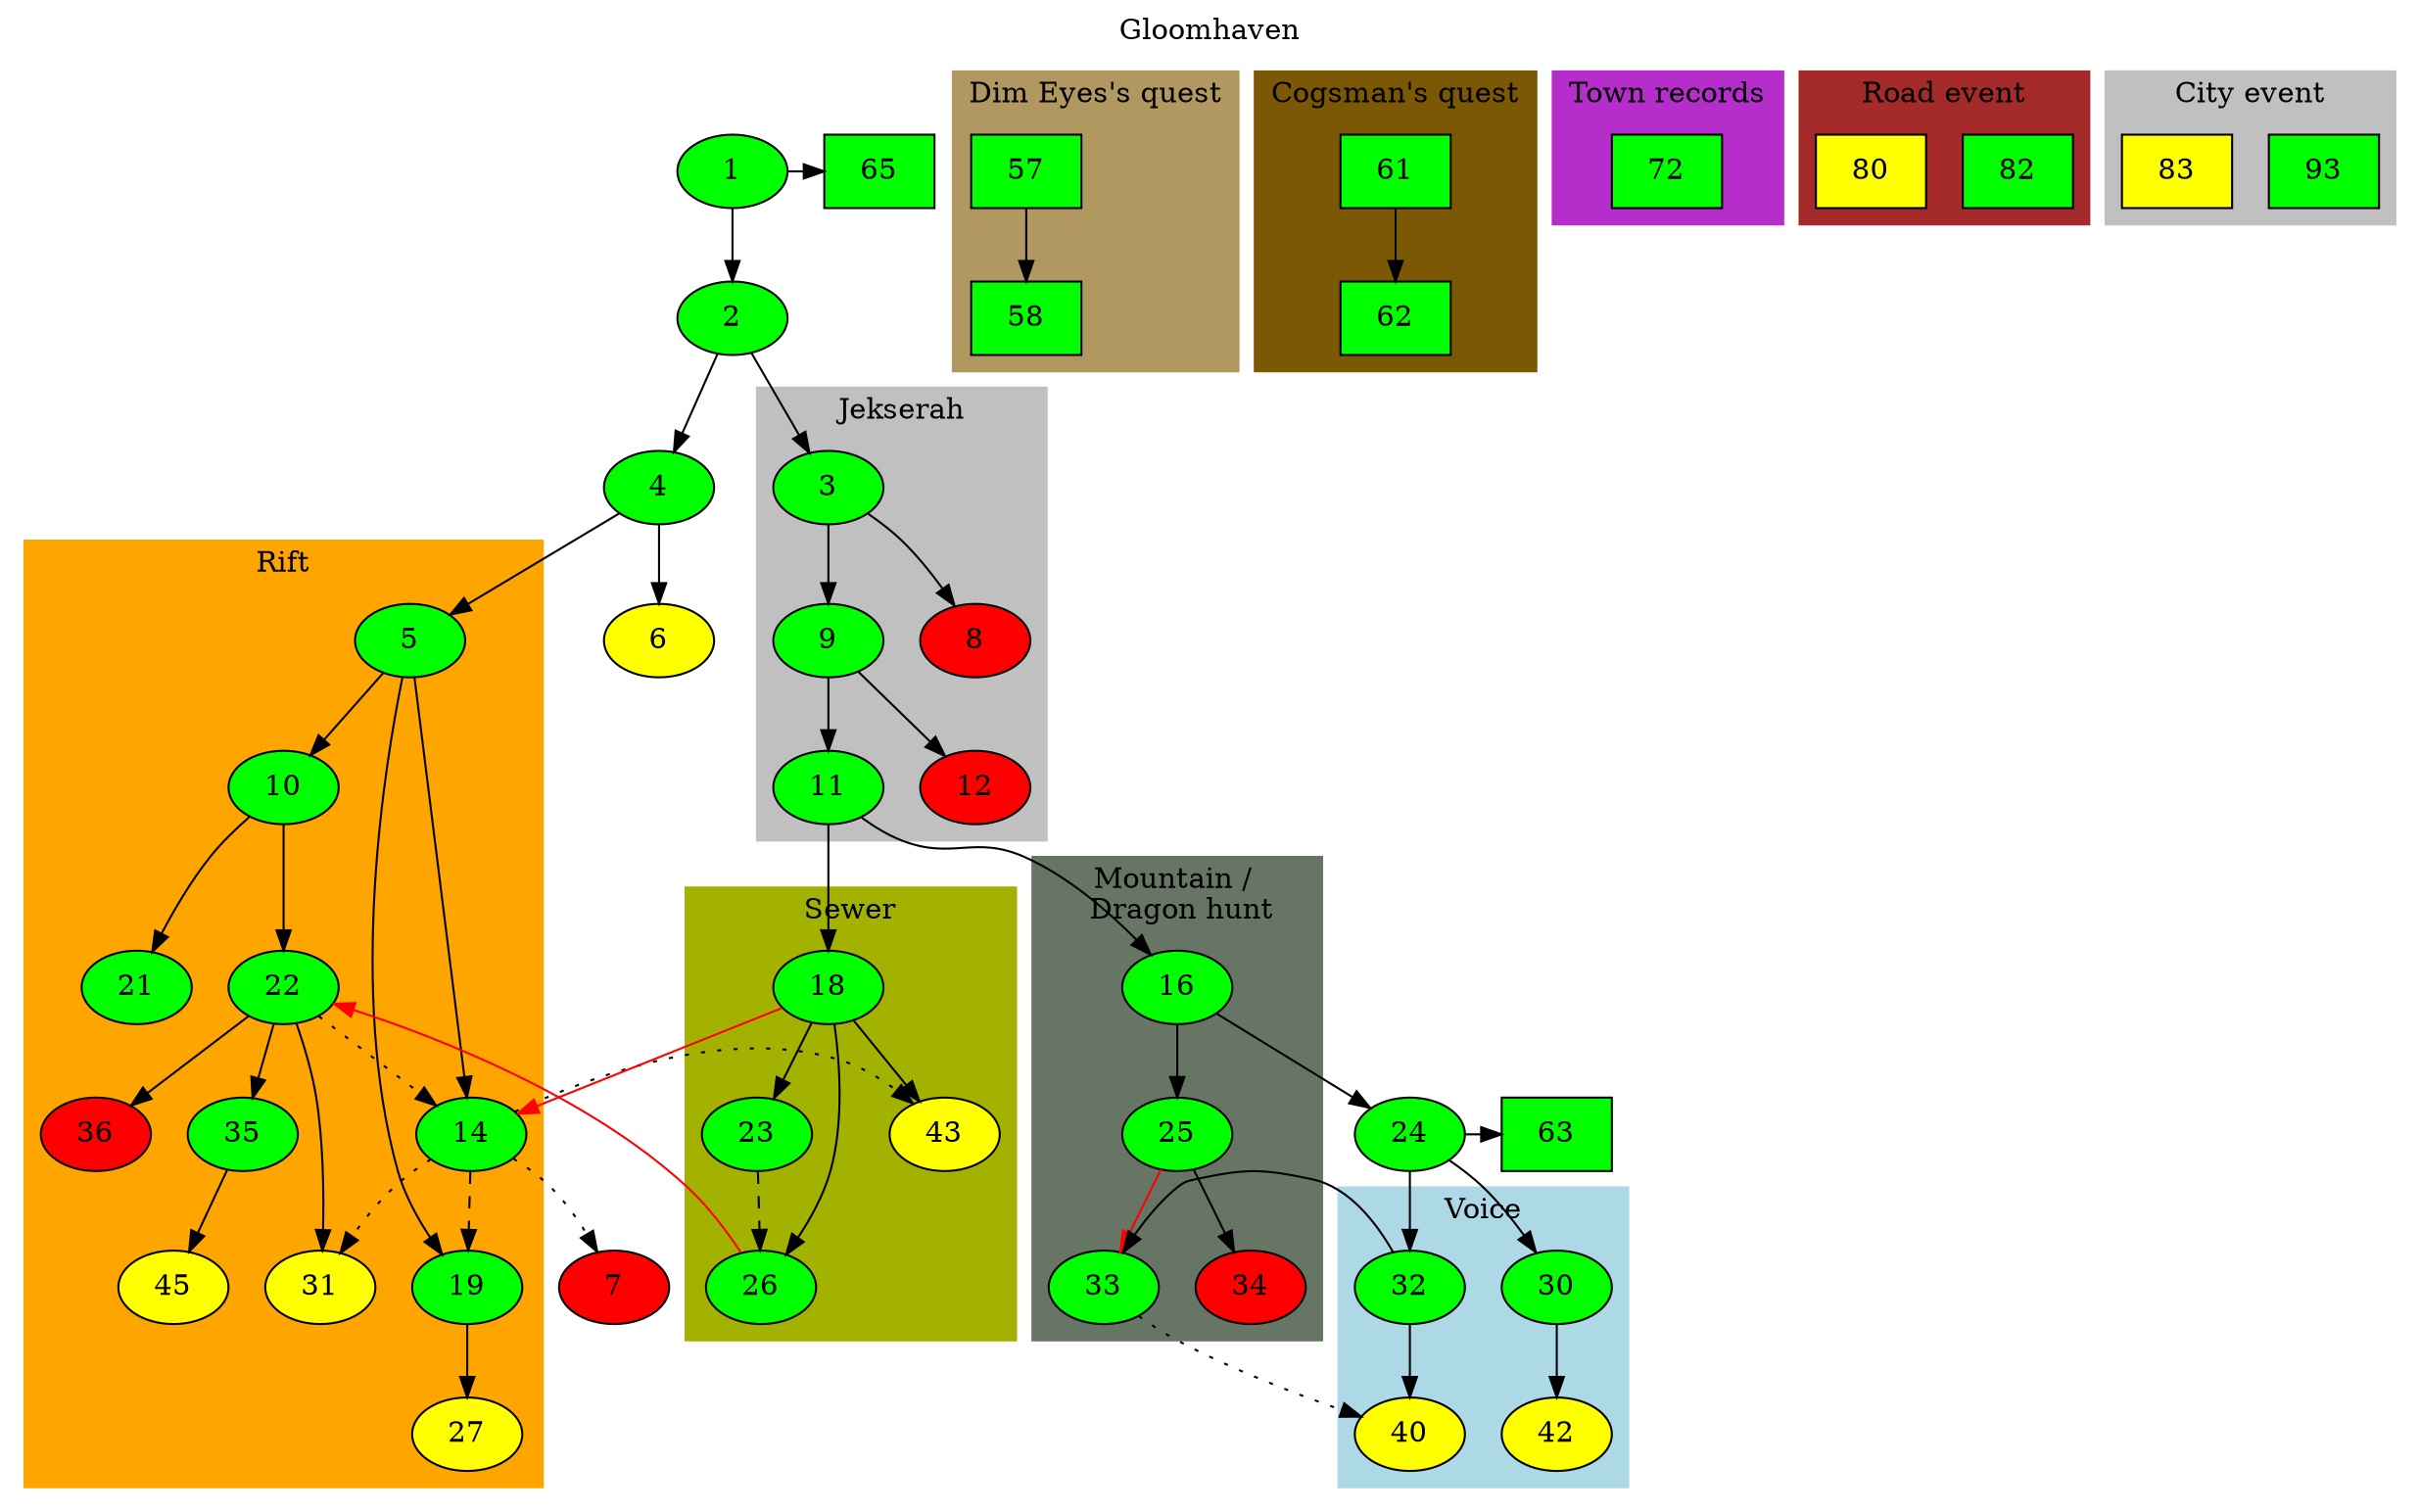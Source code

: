 digraph world {
	label="Gloomhaven";
	labelloc="top";

	# Normal, completed
	1,2,3,4,5,9,10,11,14,16,18,19,21,22,23,24,25,26,30,32,33,35 [style=filled fillcolor="green"];
	# Normal, incomplete
	6,27,31,40,42,43,45 [style=filled fillcolor="yellow"];
	# Normal, incomplete, requirements not met
	// [style=filled fillcolor="orange"];
	# Normal, uncompletable
	7,8,12,34,36 [style=filled fillcolor="red"];

	# Side, completed
	## Personal quest
	57,58,61,62 [style=filled fillcolor="green" shape=box]; 
	## Random reward
	63,65 [style=filled fillcolor="green" shape=box]; 
	{rank=same; 1 65;}
	{rank=same; 24 63;}
	# Complete
	72 [style=filled fillcolor="green" shape=box]; 

	# Road/City
	# Complete
	82,93 [style=filled fillcolor="green" shape=box]; 
	# Incomplete
	80,83 [style=filled fillcolor="yellow" shape=box]; 

	1 -> 2;
	1 -> 65;

	2 -> 3;
	2 -> 4;
	4 -> 5;
	4 -> 6;
	14 -> 7 [style="dotted"]; # Reference
	14 -> 31 [style="dotted"]; # Reference
	14 -> 43 [style="dotted"]; # Reference
	11 -> 16;
	11 -> 18;
	18 -> 14 [color="red"];
	26 -> 22 [color="red"];
	23 -> 26 [style="dashed"]; # Unlocked 
	24 -> 63;

	subgraph cluster_0 {
		label = "Jekserah";
		style = "filled";
		color = "grey";
		3 -> 8;
		3 -> 9;
		9 -> 11;
		9 -> 12;
	}

	subgraph cluster_1 {
		label = "Rift";
		style = "filled";
		color = "orange";
		5 -> 10;
		5 -> 14;
		5 -> 19;
		14 -> 19 [style="dashed"]; # Unlocks
		19 -> 27;
		10 -> 21;
		10 -> 22;
		22 -> 14 [style="dotted"]; # Reference
		22 -> 31;
		22 -> 35;
		22 -> 36;
		35 -> 45;
	}

	subgraph cluster_2 {
		label = "Mountain / \n Dragon hunt";
		style = "filled";
		color = "#677664";
		16 -> 24;
		16 -> 25;
		25 -> 33 [color="red"];
		25 -> 34;
	}

	subgraph cluster_3 {
		label = "Voice";
		style = "filled";
		color = "lightblue";
		24 -> 32;
		24 -> 30;
		30 -> 42;
		32 -> 33;
		32 -> 40;
		33 -> 40[style="dotted"]; # Reference
	}

	subgraph cluster_4 {
		label = "Sewer";
		style = "filled";
		color = "#a3b201";
		18 -> 23;
		18 -> 26;
		18 -> 43;
	}

	subgraph cluster_10 {
		label = "Cogsman's quest";
		style = "filled";
		color = "#7b5804";
		61 -> 62;
	}

	subgraph cluster_11 {
		label = "Dim Eyes's quest";
		style = "filled";
		color = "#b19760";
		57-> 58;
	}

	subgraph cluster_20 {
		label = "City event";
		style = "filled";
		color = "grey";
		83,93;
	}

	subgraph cluster_21 {
		label = "Road event";
		style = "filled";
		color = "brown";
		80, 82;
	}

	subgraph cluster_22 {
		label = "Town records";
		style = "filled";
		color = "#b52ecb";
		72;
	}
}
